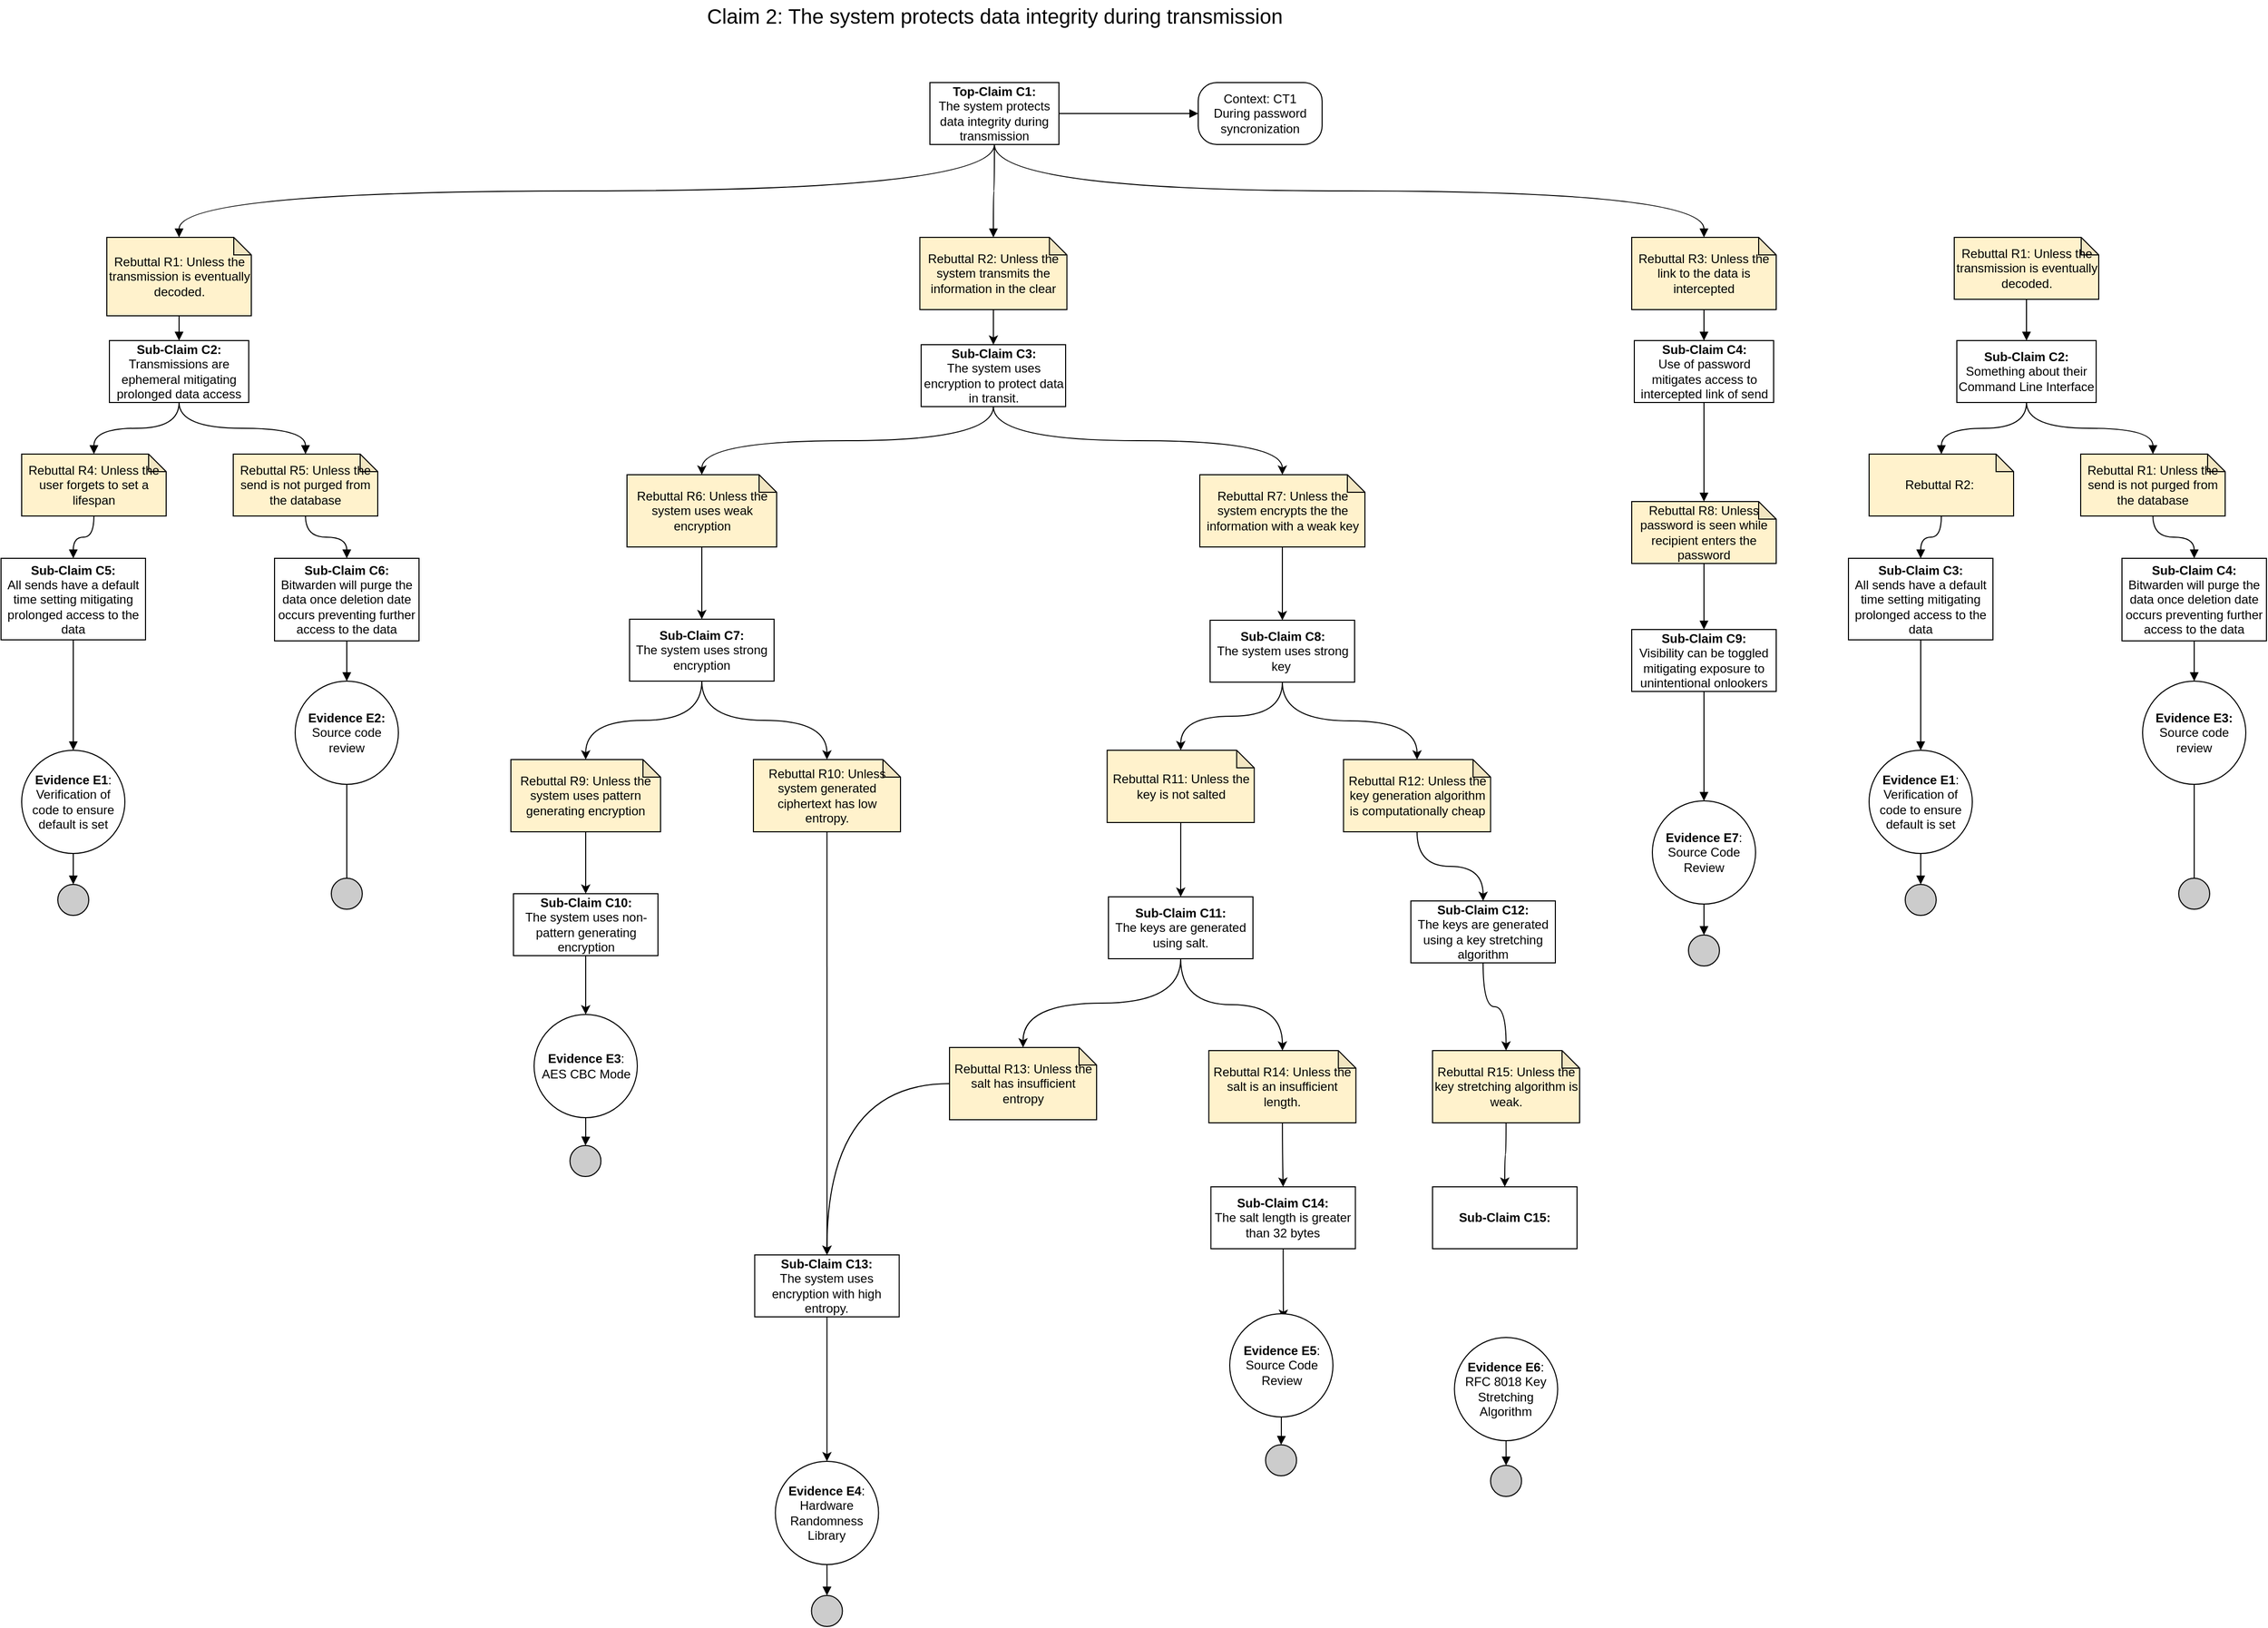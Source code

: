 <mxfile version="15.4.3" type="device"><diagram id="2RAkf9iS2bYrb-5zrusB" name="Page-1"><mxGraphModel dx="1422" dy="1805" grid="1" gridSize="10" guides="1" tooltips="1" connect="1" arrows="1" fold="1" page="1" pageScale="1" pageWidth="850" pageHeight="1100" math="0" shadow="0"><root><mxCell id="0"/><mxCell id="1" parent="0"/><mxCell id="EpLoNu7SxfJ4iQwhgqlz-4" style="edgeStyle=orthogonalEdgeStyle;rounded=0;orthogonalLoop=1;jettySize=auto;html=1;exitX=1;exitY=0.5;exitDx=0;exitDy=0;entryX=0;entryY=0.5;entryDx=0;entryDy=0;endArrow=block;endFill=1;" parent="1" source="EpLoNu7SxfJ4iQwhgqlz-2" target="EpLoNu7SxfJ4iQwhgqlz-3" edge="1"><mxGeometry relative="1" as="geometry"/></mxCell><mxCell id="EpLoNu7SxfJ4iQwhgqlz-6" value="" style="edgeStyle=orthogonalEdgeStyle;rounded=0;orthogonalLoop=1;jettySize=auto;html=1;endArrow=block;endFill=1;curved=1;entryX=0.5;entryY=0;entryDx=0;entryDy=0;entryPerimeter=0;" parent="1" source="EpLoNu7SxfJ4iQwhgqlz-2" target="cIFYcqentZwQc5G4WL5k-61" edge="1"><mxGeometry relative="1" as="geometry"><mxPoint x="1147.5" y="-726" as="targetPoint"/></mxGeometry></mxCell><mxCell id="EpLoNu7SxfJ4iQwhgqlz-2" value="&lt;b&gt;Top-Claim C1:&lt;br&gt;&lt;/b&gt;The system protects data integrity during transmission" style="rounded=0;whiteSpace=wrap;html=1;" parent="1" vertex="1"><mxGeometry x="1085" y="-866" width="125" height="60" as="geometry"/></mxCell><mxCell id="EpLoNu7SxfJ4iQwhgqlz-3" value="Context: CT1&lt;br&gt;During password syncronization" style="rounded=1;whiteSpace=wrap;html=1;arcSize=30;" parent="1" vertex="1"><mxGeometry x="1345" y="-866" width="120" height="60" as="geometry"/></mxCell><mxCell id="cIFYcqentZwQc5G4WL5k-1" style="edgeStyle=orthogonalEdgeStyle;curved=1;rounded=0;orthogonalLoop=1;jettySize=auto;html=1;endArrow=block;endFill=1;" parent="1" source="cIFYcqentZwQc5G4WL5k-2" target="cIFYcqentZwQc5G4WL5k-5" edge="1"><mxGeometry relative="1" as="geometry"/></mxCell><mxCell id="cIFYcqentZwQc5G4WL5k-2" value="Rebuttal R1: Unless the transmission is eventually decoded." style="shape=note;whiteSpace=wrap;html=1;backgroundOutline=1;darkOpacity=0.05;size=17;fillColor=#FFF2CC;" parent="1" vertex="1"><mxGeometry x="287.5" y="-716" width="140" height="76" as="geometry"/></mxCell><mxCell id="cIFYcqentZwQc5G4WL5k-3" style="edgeStyle=orthogonalEdgeStyle;curved=1;rounded=0;orthogonalLoop=1;jettySize=auto;html=1;exitX=0.5;exitY=1;exitDx=0;exitDy=0;entryX=0.5;entryY=0;entryDx=0;entryDy=0;entryPerimeter=0;endArrow=block;endFill=1;" parent="1" source="cIFYcqentZwQc5G4WL5k-5" target="cIFYcqentZwQc5G4WL5k-7" edge="1"><mxGeometry relative="1" as="geometry"/></mxCell><mxCell id="cIFYcqentZwQc5G4WL5k-4" style="edgeStyle=orthogonalEdgeStyle;curved=1;rounded=0;orthogonalLoop=1;jettySize=auto;html=1;exitX=0.5;exitY=1;exitDx=0;exitDy=0;entryX=0.5;entryY=0;entryDx=0;entryDy=0;entryPerimeter=0;endArrow=block;endFill=1;" parent="1" source="cIFYcqentZwQc5G4WL5k-5" target="cIFYcqentZwQc5G4WL5k-9" edge="1"><mxGeometry relative="1" as="geometry"/></mxCell><mxCell id="cIFYcqentZwQc5G4WL5k-5" value="&lt;b&gt;Sub-Claim C2:&lt;br&gt;&lt;/b&gt;Transmissions are ephemeral mitigating prolonged data access" style="rounded=0;whiteSpace=wrap;html=1;" parent="1" vertex="1"><mxGeometry x="290" y="-616" width="135" height="60" as="geometry"/></mxCell><mxCell id="cIFYcqentZwQc5G4WL5k-6" style="edgeStyle=orthogonalEdgeStyle;curved=1;rounded=0;orthogonalLoop=1;jettySize=auto;html=1;exitX=0.5;exitY=1;exitDx=0;exitDy=0;exitPerimeter=0;entryX=0.5;entryY=0;entryDx=0;entryDy=0;endArrow=block;endFill=1;" parent="1" source="cIFYcqentZwQc5G4WL5k-7" target="cIFYcqentZwQc5G4WL5k-12" edge="1"><mxGeometry relative="1" as="geometry"/></mxCell><mxCell id="cIFYcqentZwQc5G4WL5k-7" value="Rebuttal R4: Unless the user forgets to set a lifespan" style="shape=note;whiteSpace=wrap;html=1;backgroundOutline=1;darkOpacity=0.05;size=17;fillColor=#FFF2CC;" parent="1" vertex="1"><mxGeometry x="205" y="-506" width="140" height="60" as="geometry"/></mxCell><mxCell id="cIFYcqentZwQc5G4WL5k-8" style="edgeStyle=orthogonalEdgeStyle;curved=1;rounded=0;orthogonalLoop=1;jettySize=auto;html=1;endArrow=block;endFill=1;" parent="1" source="cIFYcqentZwQc5G4WL5k-9" target="cIFYcqentZwQc5G4WL5k-14" edge="1"><mxGeometry relative="1" as="geometry"/></mxCell><mxCell id="cIFYcqentZwQc5G4WL5k-9" value="Rebuttal R5: Unless the send is not purged from the database" style="shape=note;whiteSpace=wrap;html=1;backgroundOutline=1;darkOpacity=0.05;size=17;fillColor=#FFF2CC;" parent="1" vertex="1"><mxGeometry x="410" y="-506" width="140" height="60" as="geometry"/></mxCell><mxCell id="cIFYcqentZwQc5G4WL5k-10" style="edgeStyle=orthogonalEdgeStyle;curved=1;rounded=0;orthogonalLoop=1;jettySize=auto;html=1;exitX=0.5;exitY=1;exitDx=0;exitDy=0;entryX=0.5;entryY=0;entryDx=0;entryDy=0;endArrow=block;endFill=1;" parent="1" source="cIFYcqentZwQc5G4WL5k-12" target="cIFYcqentZwQc5G4WL5k-16" edge="1"><mxGeometry relative="1" as="geometry"/></mxCell><mxCell id="cIFYcqentZwQc5G4WL5k-12" value="&lt;b&gt;Sub-Claim C5:&lt;br&gt;&lt;/b&gt;All sends have a default time setting mitigating prolonged access to the data" style="rounded=0;whiteSpace=wrap;html=1;" parent="1" vertex="1"><mxGeometry x="185" y="-405" width="140" height="79" as="geometry"/></mxCell><mxCell id="cIFYcqentZwQc5G4WL5k-13" style="edgeStyle=orthogonalEdgeStyle;curved=1;rounded=0;orthogonalLoop=1;jettySize=auto;html=1;entryX=0.5;entryY=0;entryDx=0;entryDy=0;endArrow=block;endFill=1;" parent="1" source="cIFYcqentZwQc5G4WL5k-14" target="cIFYcqentZwQc5G4WL5k-22" edge="1"><mxGeometry relative="1" as="geometry"/></mxCell><mxCell id="cIFYcqentZwQc5G4WL5k-14" value="&lt;b&gt;Sub-Claim C6:&lt;br&gt;&lt;/b&gt;Bitwarden will purge the data once deletion date occurs preventing further access to the data" style="rounded=0;whiteSpace=wrap;html=1;" parent="1" vertex="1"><mxGeometry x="450" y="-405" width="140" height="80" as="geometry"/></mxCell><mxCell id="cIFYcqentZwQc5G4WL5k-15" style="edgeStyle=orthogonalEdgeStyle;curved=1;rounded=0;orthogonalLoop=1;jettySize=auto;html=1;entryX=0.5;entryY=0;entryDx=0;entryDy=0;endArrow=block;endFill=1;" parent="1" source="cIFYcqentZwQc5G4WL5k-16" target="cIFYcqentZwQc5G4WL5k-19" edge="1"><mxGeometry relative="1" as="geometry"/></mxCell><mxCell id="cIFYcqentZwQc5G4WL5k-16" value="&lt;b&gt;Evidence E1&lt;/b&gt;:&lt;br&gt;Verification of code to ensure default is set" style="ellipse;whiteSpace=wrap;html=1;aspect=fixed;fillColor=#ffffff;rounded=0;" parent="1" vertex="1"><mxGeometry x="205" y="-219" width="100" height="100" as="geometry"/></mxCell><mxCell id="cIFYcqentZwQc5G4WL5k-19" value="" style="ellipse;whiteSpace=wrap;html=1;aspect=fixed;fillColor=#CCCCCC;" parent="1" vertex="1"><mxGeometry x="240" y="-89" width="30" height="30" as="geometry"/></mxCell><mxCell id="cIFYcqentZwQc5G4WL5k-21" style="edgeStyle=orthogonalEdgeStyle;curved=1;rounded=0;orthogonalLoop=1;jettySize=auto;html=1;endArrow=block;endFill=1;" parent="1" source="cIFYcqentZwQc5G4WL5k-22" edge="1"><mxGeometry relative="1" as="geometry"><mxPoint x="520" y="-85" as="targetPoint"/></mxGeometry></mxCell><mxCell id="cIFYcqentZwQc5G4WL5k-22" value="&lt;b&gt;Evidence E2:&lt;/b&gt;&lt;br&gt;Source code review" style="ellipse;whiteSpace=wrap;html=1;aspect=fixed;fillColor=#ffffff;rounded=0;" parent="1" vertex="1"><mxGeometry x="470" y="-286" width="100" height="100" as="geometry"/></mxCell><mxCell id="cIFYcqentZwQc5G4WL5k-30" style="edgeStyle=orthogonalEdgeStyle;curved=1;rounded=0;orthogonalLoop=1;jettySize=auto;html=1;endArrow=block;endFill=1;" parent="1" source="cIFYcqentZwQc5G4WL5k-31" target="cIFYcqentZwQc5G4WL5k-34" edge="1"><mxGeometry relative="1" as="geometry"/></mxCell><mxCell id="cIFYcqentZwQc5G4WL5k-31" value="Rebuttal R3: Unless the link to the data is intercepted" style="shape=note;whiteSpace=wrap;html=1;backgroundOutline=1;darkOpacity=0.05;size=17;fillColor=#FFF2CC;" parent="1" vertex="1"><mxGeometry x="1765" y="-716" width="140" height="70" as="geometry"/></mxCell><mxCell id="cIFYcqentZwQc5G4WL5k-32" style="edgeStyle=orthogonalEdgeStyle;curved=1;rounded=0;orthogonalLoop=1;jettySize=auto;html=1;exitX=0.5;exitY=1;exitDx=0;exitDy=0;entryX=0.5;entryY=0;entryDx=0;entryDy=0;entryPerimeter=0;endArrow=block;endFill=1;" parent="1" source="cIFYcqentZwQc5G4WL5k-34" target="cIFYcqentZwQc5G4WL5k-36" edge="1"><mxGeometry relative="1" as="geometry"/></mxCell><mxCell id="cIFYcqentZwQc5G4WL5k-34" value="&lt;b&gt;Sub-Claim C4:&lt;br&gt;&lt;/b&gt;Use of password mitigates access to intercepted link of send" style="rounded=0;whiteSpace=wrap;html=1;" parent="1" vertex="1"><mxGeometry x="1767.5" y="-616" width="135" height="60" as="geometry"/></mxCell><mxCell id="cIFYcqentZwQc5G4WL5k-35" style="edgeStyle=orthogonalEdgeStyle;curved=1;rounded=0;orthogonalLoop=1;jettySize=auto;html=1;exitX=0.5;exitY=1;exitDx=0;exitDy=0;exitPerimeter=0;entryX=0.5;entryY=0;entryDx=0;entryDy=0;endArrow=block;endFill=1;" parent="1" source="cIFYcqentZwQc5G4WL5k-36" target="cIFYcqentZwQc5G4WL5k-41" edge="1"><mxGeometry relative="1" as="geometry"/></mxCell><mxCell id="cIFYcqentZwQc5G4WL5k-36" value="Rebuttal R8: Unless password is seen while recipient enters the password" style="shape=note;whiteSpace=wrap;html=1;backgroundOutline=1;darkOpacity=0.05;size=17;fillColor=#FFF2CC;" parent="1" vertex="1"><mxGeometry x="1765" y="-460" width="140" height="60" as="geometry"/></mxCell><mxCell id="cIFYcqentZwQc5G4WL5k-39" style="edgeStyle=orthogonalEdgeStyle;curved=1;rounded=0;orthogonalLoop=1;jettySize=auto;html=1;exitX=0.5;exitY=1;exitDx=0;exitDy=0;endArrow=block;endFill=1;entryX=0.5;entryY=0;entryDx=0;entryDy=0;" parent="1" source="cIFYcqentZwQc5G4WL5k-41" target="cIFYcqentZwQc5G4WL5k-45" edge="1"><mxGeometry relative="1" as="geometry"><mxPoint x="1820" y="-190" as="targetPoint"/></mxGeometry></mxCell><mxCell id="cIFYcqentZwQc5G4WL5k-41" value="&lt;b&gt;Sub-Claim C9:&lt;br&gt;&lt;/b&gt;Visibility can be toggled mitigating exposure to unintentional onlookers" style="rounded=0;whiteSpace=wrap;html=1;" parent="1" vertex="1"><mxGeometry x="1765" y="-336" width="140" height="60" as="geometry"/></mxCell><mxCell id="cIFYcqentZwQc5G4WL5k-44" style="edgeStyle=orthogonalEdgeStyle;curved=1;rounded=0;orthogonalLoop=1;jettySize=auto;html=1;entryX=0.5;entryY=0;entryDx=0;entryDy=0;endArrow=block;endFill=1;" parent="1" source="cIFYcqentZwQc5G4WL5k-45" target="cIFYcqentZwQc5G4WL5k-48" edge="1"><mxGeometry relative="1" as="geometry"/></mxCell><mxCell id="cIFYcqentZwQc5G4WL5k-45" value="&lt;b&gt;Evidence E7&lt;/b&gt;:&lt;br&gt;Source Code Review" style="ellipse;whiteSpace=wrap;html=1;aspect=fixed;fillColor=#ffffff;rounded=0;" parent="1" vertex="1"><mxGeometry x="1785" y="-170" width="100" height="100" as="geometry"/></mxCell><mxCell id="cIFYcqentZwQc5G4WL5k-48" value="" style="ellipse;whiteSpace=wrap;html=1;aspect=fixed;fillColor=#CCCCCC;" parent="1" vertex="1"><mxGeometry x="1820" y="-40" width="30" height="30" as="geometry"/></mxCell><mxCell id="cIFYcqentZwQc5G4WL5k-60" style="edgeStyle=orthogonalEdgeStyle;curved=1;rounded=0;orthogonalLoop=1;jettySize=auto;html=1;" parent="1" source="cIFYcqentZwQc5G4WL5k-61" target="cIFYcqentZwQc5G4WL5k-71" edge="1"><mxGeometry relative="1" as="geometry"/></mxCell><mxCell id="cIFYcqentZwQc5G4WL5k-61" value="Rebuttal R2: Unless the system transmits the information in the clear" style="shape=note;whiteSpace=wrap;html=1;backgroundOutline=1;darkOpacity=0.05;size=17;fillColor=#FFF2CC;" parent="1" vertex="1"><mxGeometry x="1075.25" y="-716" width="142.5" height="70" as="geometry"/></mxCell><mxCell id="cIFYcqentZwQc5G4WL5k-62" style="edgeStyle=orthogonalEdgeStyle;curved=1;rounded=0;orthogonalLoop=1;jettySize=auto;html=1;" parent="1" source="cIFYcqentZwQc5G4WL5k-64" target="cIFYcqentZwQc5G4WL5k-84" edge="1"><mxGeometry relative="1" as="geometry"/></mxCell><mxCell id="cIFYcqentZwQc5G4WL5k-63" style="edgeStyle=orthogonalEdgeStyle;curved=1;rounded=0;orthogonalLoop=1;jettySize=auto;html=1;entryX=0.5;entryY=0;entryDx=0;entryDy=0;entryPerimeter=0;" parent="1" source="cIFYcqentZwQc5G4WL5k-64" target="cIFYcqentZwQc5G4WL5k-86" edge="1"><mxGeometry relative="1" as="geometry"/></mxCell><mxCell id="cIFYcqentZwQc5G4WL5k-64" value="&lt;b&gt;Sub-Claim C8:&lt;br&gt;&lt;/b&gt;The system uses strong key&amp;nbsp;" style="rounded=0;whiteSpace=wrap;html=1;" parent="1" vertex="1"><mxGeometry x="1356.5" y="-345" width="140" height="60" as="geometry"/></mxCell><mxCell id="cIFYcqentZwQc5G4WL5k-65" style="edgeStyle=orthogonalEdgeStyle;curved=1;rounded=0;orthogonalLoop=1;jettySize=auto;html=1;" parent="1" source="cIFYcqentZwQc5G4WL5k-66" target="cIFYcqentZwQc5G4WL5k-68" edge="1"><mxGeometry relative="1" as="geometry"/></mxCell><mxCell id="cIFYcqentZwQc5G4WL5k-66" value="Rebuttal R10: Unless system generated ciphertext has low entropy." style="shape=note;whiteSpace=wrap;html=1;backgroundOutline=1;darkOpacity=0.05;size=17;fillColor=#FFF2CC;" parent="1" vertex="1"><mxGeometry x="914" y="-210" width="142.5" height="70" as="geometry"/></mxCell><mxCell id="cIFYcqentZwQc5G4WL5k-67" style="edgeStyle=orthogonalEdgeStyle;curved=1;rounded=0;orthogonalLoop=1;jettySize=auto;html=1;" parent="1" source="cIFYcqentZwQc5G4WL5k-68" target="cIFYcqentZwQc5G4WL5k-101" edge="1"><mxGeometry relative="1" as="geometry"/></mxCell><mxCell id="cIFYcqentZwQc5G4WL5k-68" value="&lt;b&gt;Sub-Claim C13:&lt;br&gt;&lt;/b&gt;The system uses encryption with high entropy." style="rounded=0;whiteSpace=wrap;html=1;" parent="1" vertex="1"><mxGeometry x="915.25" y="270" width="140" height="60" as="geometry"/></mxCell><mxCell id="cIFYcqentZwQc5G4WL5k-69" style="edgeStyle=orthogonalEdgeStyle;curved=1;rounded=0;orthogonalLoop=1;jettySize=auto;html=1;entryX=0.5;entryY=0;entryDx=0;entryDy=0;entryPerimeter=0;exitX=0.5;exitY=1;exitDx=0;exitDy=0;" parent="1" source="cIFYcqentZwQc5G4WL5k-71" target="cIFYcqentZwQc5G4WL5k-75" edge="1"><mxGeometry relative="1" as="geometry"><mxPoint x="1184" y="-496" as="targetPoint"/></mxGeometry></mxCell><mxCell id="cIFYcqentZwQc5G4WL5k-70" style="edgeStyle=orthogonalEdgeStyle;curved=1;rounded=0;orthogonalLoop=1;jettySize=auto;html=1;exitX=0.5;exitY=1;exitDx=0;exitDy=0;" parent="1" source="cIFYcqentZwQc5G4WL5k-71" target="cIFYcqentZwQc5G4WL5k-73" edge="1"><mxGeometry relative="1" as="geometry"/></mxCell><mxCell id="cIFYcqentZwQc5G4WL5k-71" value="&lt;b&gt;Sub-Claim C3:&lt;br&gt;&lt;/b&gt;The system uses encryption to protect data in transit." style="rounded=0;whiteSpace=wrap;html=1;" parent="1" vertex="1"><mxGeometry x="1076.5" y="-612" width="140" height="60" as="geometry"/></mxCell><mxCell id="cIFYcqentZwQc5G4WL5k-72" style="edgeStyle=orthogonalEdgeStyle;curved=1;rounded=0;orthogonalLoop=1;jettySize=auto;html=1;entryX=0.5;entryY=0;entryDx=0;entryDy=0;" parent="1" source="cIFYcqentZwQc5G4WL5k-73" target="cIFYcqentZwQc5G4WL5k-80" edge="1"><mxGeometry relative="1" as="geometry"><mxPoint x="914" y="-301" as="targetPoint"/></mxGeometry></mxCell><mxCell id="cIFYcqentZwQc5G4WL5k-73" value="Rebuttal R6: Unless the system uses weak encryption" style="shape=note;whiteSpace=wrap;html=1;backgroundOutline=1;darkOpacity=0.05;size=17;fillColor=#FFF2CC;" parent="1" vertex="1"><mxGeometry x="791.5" y="-486" width="145" height="70" as="geometry"/></mxCell><mxCell id="cIFYcqentZwQc5G4WL5k-74" style="edgeStyle=orthogonalEdgeStyle;curved=1;rounded=0;orthogonalLoop=1;jettySize=auto;html=1;" parent="1" source="cIFYcqentZwQc5G4WL5k-75" target="cIFYcqentZwQc5G4WL5k-64" edge="1"><mxGeometry relative="1" as="geometry"/></mxCell><mxCell id="cIFYcqentZwQc5G4WL5k-75" value="Rebuttal R7: Unless the system encrypts the the information with a weak key" style="shape=note;whiteSpace=wrap;html=1;backgroundOutline=1;darkOpacity=0.05;size=17;fillColor=#FFF2CC;" parent="1" vertex="1"><mxGeometry x="1346.5" y="-486" width="160" height="70" as="geometry"/></mxCell><mxCell id="cIFYcqentZwQc5G4WL5k-76" style="edgeStyle=orthogonalEdgeStyle;curved=1;rounded=0;orthogonalLoop=1;jettySize=auto;html=1;" parent="1" source="cIFYcqentZwQc5G4WL5k-77" target="cIFYcqentZwQc5G4WL5k-82" edge="1"><mxGeometry relative="1" as="geometry"/></mxCell><mxCell id="cIFYcqentZwQc5G4WL5k-77" value="Rebuttal R9: Unless the system uses pattern generating encryption" style="shape=note;whiteSpace=wrap;html=1;backgroundOutline=1;darkOpacity=0.05;size=17;fillColor=#FFF2CC;" parent="1" vertex="1"><mxGeometry x="679" y="-210" width="145" height="70" as="geometry"/></mxCell><mxCell id="cIFYcqentZwQc5G4WL5k-78" style="edgeStyle=orthogonalEdgeStyle;curved=1;rounded=0;orthogonalLoop=1;jettySize=auto;html=1;exitX=0.5;exitY=1;exitDx=0;exitDy=0;" parent="1" source="cIFYcqentZwQc5G4WL5k-80" target="cIFYcqentZwQc5G4WL5k-77" edge="1"><mxGeometry relative="1" as="geometry"/></mxCell><mxCell id="cIFYcqentZwQc5G4WL5k-79" style="edgeStyle=orthogonalEdgeStyle;curved=1;rounded=0;orthogonalLoop=1;jettySize=auto;html=1;" parent="1" source="cIFYcqentZwQc5G4WL5k-80" target="cIFYcqentZwQc5G4WL5k-66" edge="1"><mxGeometry relative="1" as="geometry"/></mxCell><mxCell id="cIFYcqentZwQc5G4WL5k-80" value="&lt;b&gt;Sub-Claim C7:&lt;br&gt;&lt;/b&gt;The system uses strong encryption" style="rounded=0;whiteSpace=wrap;html=1;" parent="1" vertex="1"><mxGeometry x="794" y="-346" width="140" height="60" as="geometry"/></mxCell><mxCell id="cIFYcqentZwQc5G4WL5k-81" style="edgeStyle=orthogonalEdgeStyle;curved=1;rounded=0;orthogonalLoop=1;jettySize=auto;html=1;entryX=0.5;entryY=0;entryDx=0;entryDy=0;" parent="1" source="cIFYcqentZwQc5G4WL5k-82" target="cIFYcqentZwQc5G4WL5k-110" edge="1"><mxGeometry relative="1" as="geometry"/></mxCell><mxCell id="cIFYcqentZwQc5G4WL5k-82" value="&lt;b&gt;Sub-Claim C10:&lt;br&gt;&lt;/b&gt;The system uses non-pattern generating encryption" style="rounded=0;whiteSpace=wrap;html=1;" parent="1" vertex="1"><mxGeometry x="681.5" y="-80" width="140" height="60" as="geometry"/></mxCell><mxCell id="cIFYcqentZwQc5G4WL5k-83" style="edgeStyle=orthogonalEdgeStyle;curved=1;rounded=0;orthogonalLoop=1;jettySize=auto;html=1;entryX=0.5;entryY=0;entryDx=0;entryDy=0;" parent="1" source="cIFYcqentZwQc5G4WL5k-84" target="cIFYcqentZwQc5G4WL5k-89" edge="1"><mxGeometry relative="1" as="geometry"><mxPoint x="1347" y="-92" as="targetPoint"/></mxGeometry></mxCell><mxCell id="cIFYcqentZwQc5G4WL5k-84" value="Rebuttal R11: Unless the key is not salted" style="shape=note;whiteSpace=wrap;html=1;backgroundOutline=1;darkOpacity=0.05;size=17;fillColor=#FFF2CC;" parent="1" vertex="1"><mxGeometry x="1256.75" y="-219" width="142.5" height="70" as="geometry"/></mxCell><mxCell id="cIFYcqentZwQc5G4WL5k-85" style="edgeStyle=orthogonalEdgeStyle;curved=1;rounded=0;orthogonalLoop=1;jettySize=auto;html=1;entryX=0.5;entryY=0;entryDx=0;entryDy=0;exitX=0.5;exitY=1;exitDx=0;exitDy=0;exitPerimeter=0;" parent="1" source="cIFYcqentZwQc5G4WL5k-86" target="cIFYcqentZwQc5G4WL5k-91" edge="1"><mxGeometry relative="1" as="geometry"/></mxCell><mxCell id="cIFYcqentZwQc5G4WL5k-86" value="Rebuttal R12: Unless the key generation algorithm is computationally cheap" style="shape=note;whiteSpace=wrap;html=1;backgroundOutline=1;darkOpacity=0.05;size=17;fillColor=#FFF2CC;" parent="1" vertex="1"><mxGeometry x="1485.75" y="-210" width="142.5" height="70" as="geometry"/></mxCell><mxCell id="cIFYcqentZwQc5G4WL5k-87" style="edgeStyle=orthogonalEdgeStyle;curved=1;rounded=0;orthogonalLoop=1;jettySize=auto;html=1;" parent="1" source="cIFYcqentZwQc5G4WL5k-89" target="cIFYcqentZwQc5G4WL5k-95" edge="1"><mxGeometry relative="1" as="geometry"/></mxCell><mxCell id="cIFYcqentZwQc5G4WL5k-88" style="edgeStyle=orthogonalEdgeStyle;curved=1;rounded=0;orthogonalLoop=1;jettySize=auto;html=1;exitX=0.5;exitY=1;exitDx=0;exitDy=0;" parent="1" source="cIFYcqentZwQc5G4WL5k-89" target="cIFYcqentZwQc5G4WL5k-99" edge="1"><mxGeometry relative="1" as="geometry"><mxPoint x="1344" y="44" as="sourcePoint"/></mxGeometry></mxCell><mxCell id="cIFYcqentZwQc5G4WL5k-89" value="&lt;b&gt;Sub-Claim C11:&lt;br&gt;&lt;/b&gt;The keys are generated using salt." style="rounded=0;whiteSpace=wrap;html=1;" parent="1" vertex="1"><mxGeometry x="1258" y="-77" width="140" height="60" as="geometry"/></mxCell><mxCell id="cIFYcqentZwQc5G4WL5k-90" style="edgeStyle=orthogonalEdgeStyle;curved=1;rounded=0;orthogonalLoop=1;jettySize=auto;html=1;" parent="1" source="cIFYcqentZwQc5G4WL5k-91" target="cIFYcqentZwQc5G4WL5k-93" edge="1"><mxGeometry relative="1" as="geometry"/></mxCell><mxCell id="cIFYcqentZwQc5G4WL5k-91" value="&lt;b&gt;Sub-Claim C12:&lt;br&gt;&lt;/b&gt;The keys are generated using a key stretching algorithm" style="rounded=0;whiteSpace=wrap;html=1;" parent="1" vertex="1"><mxGeometry x="1551" y="-73" width="140" height="60" as="geometry"/></mxCell><mxCell id="cIFYcqentZwQc5G4WL5k-92" style="edgeStyle=orthogonalEdgeStyle;curved=1;rounded=0;orthogonalLoop=1;jettySize=auto;html=1;entryX=0.5;entryY=0;entryDx=0;entryDy=0;" parent="1" source="cIFYcqentZwQc5G4WL5k-93" target="hrWEw6DmHpjN9BZUQrZ--1" edge="1"><mxGeometry relative="1" as="geometry"/></mxCell><mxCell id="cIFYcqentZwQc5G4WL5k-93" value="Rebuttal R15: Unless the key stretching algorithm is weak." style="shape=note;whiteSpace=wrap;html=1;backgroundOutline=1;darkOpacity=0.05;size=17;fillColor=#FFF2CC;" parent="1" vertex="1"><mxGeometry x="1572" y="72" width="142.5" height="70" as="geometry"/></mxCell><mxCell id="cIFYcqentZwQc5G4WL5k-94" style="edgeStyle=orthogonalEdgeStyle;curved=1;rounded=0;orthogonalLoop=1;jettySize=auto;html=1;entryX=0.5;entryY=0;entryDx=0;entryDy=0;" parent="1" source="cIFYcqentZwQc5G4WL5k-95" target="cIFYcqentZwQc5G4WL5k-97" edge="1"><mxGeometry relative="1" as="geometry"/></mxCell><mxCell id="cIFYcqentZwQc5G4WL5k-95" value="Rebuttal R14: Unless the salt is an insufficient length." style="shape=note;whiteSpace=wrap;html=1;backgroundOutline=1;darkOpacity=0.05;size=17;fillColor=#FFF2CC;" parent="1" vertex="1"><mxGeometry x="1355.25" y="72" width="142.5" height="70" as="geometry"/></mxCell><mxCell id="cIFYcqentZwQc5G4WL5k-96" style="edgeStyle=orthogonalEdgeStyle;curved=1;rounded=0;orthogonalLoop=1;jettySize=auto;html=1;entryX=0.52;entryY=0.05;entryDx=0;entryDy=0;entryPerimeter=0;" parent="1" source="cIFYcqentZwQc5G4WL5k-97" target="cIFYcqentZwQc5G4WL5k-107" edge="1"><mxGeometry relative="1" as="geometry"/></mxCell><mxCell id="cIFYcqentZwQc5G4WL5k-97" value="&lt;b&gt;Sub-Claim C14:&lt;br&gt;&lt;/b&gt;The salt length is greater than 32 bytes" style="rounded=0;whiteSpace=wrap;html=1;" parent="1" vertex="1"><mxGeometry x="1357.25" y="204" width="140" height="60" as="geometry"/></mxCell><mxCell id="cIFYcqentZwQc5G4WL5k-98" style="edgeStyle=orthogonalEdgeStyle;curved=1;rounded=0;orthogonalLoop=1;jettySize=auto;html=1;entryX=0.5;entryY=0;entryDx=0;entryDy=0;" parent="1" source="cIFYcqentZwQc5G4WL5k-99" target="cIFYcqentZwQc5G4WL5k-68" edge="1"><mxGeometry relative="1" as="geometry"/></mxCell><mxCell id="cIFYcqentZwQc5G4WL5k-99" value="Rebuttal R13: Unless the salt has insufficient entropy" style="shape=note;whiteSpace=wrap;html=1;backgroundOutline=1;darkOpacity=0.05;size=17;fillColor=#FFF2CC;" parent="1" vertex="1"><mxGeometry x="1104" y="69" width="142.5" height="70" as="geometry"/></mxCell><mxCell id="cIFYcqentZwQc5G4WL5k-100" style="edgeStyle=orthogonalEdgeStyle;curved=1;rounded=0;orthogonalLoop=1;jettySize=auto;html=1;entryX=0.5;entryY=0;entryDx=0;entryDy=0;endArrow=block;endFill=1;" parent="1" source="cIFYcqentZwQc5G4WL5k-101" target="cIFYcqentZwQc5G4WL5k-102" edge="1"><mxGeometry relative="1" as="geometry"/></mxCell><mxCell id="cIFYcqentZwQc5G4WL5k-101" value="&lt;b&gt;Evidence E4&lt;/b&gt;:&lt;br&gt;Hardware Randomness Library" style="ellipse;whiteSpace=wrap;html=1;aspect=fixed;fillColor=#ffffff;rounded=0;" parent="1" vertex="1"><mxGeometry x="935.25" y="470" width="100" height="100" as="geometry"/></mxCell><mxCell id="cIFYcqentZwQc5G4WL5k-102" value="" style="ellipse;whiteSpace=wrap;html=1;aspect=fixed;fillColor=#CCCCCC;" parent="1" vertex="1"><mxGeometry x="970.25" y="600" width="30" height="30" as="geometry"/></mxCell><mxCell id="cIFYcqentZwQc5G4WL5k-103" style="edgeStyle=orthogonalEdgeStyle;curved=1;rounded=0;orthogonalLoop=1;jettySize=auto;html=1;entryX=0.5;entryY=0;entryDx=0;entryDy=0;endArrow=block;endFill=1;" parent="1" source="cIFYcqentZwQc5G4WL5k-104" target="cIFYcqentZwQc5G4WL5k-105" edge="1"><mxGeometry relative="1" as="geometry"/></mxCell><mxCell id="cIFYcqentZwQc5G4WL5k-104" value="&lt;b&gt;Evidence E6&lt;/b&gt;:&lt;br&gt;RFC 8018 Key Stretching Algorithm" style="ellipse;whiteSpace=wrap;html=1;aspect=fixed;fillColor=#ffffff;rounded=0;" parent="1" vertex="1"><mxGeometry x="1593.25" y="350" width="100" height="100" as="geometry"/></mxCell><mxCell id="cIFYcqentZwQc5G4WL5k-105" value="" style="ellipse;whiteSpace=wrap;html=1;aspect=fixed;fillColor=#CCCCCC;" parent="1" vertex="1"><mxGeometry x="1628.25" y="474" width="30" height="30" as="geometry"/></mxCell><mxCell id="cIFYcqentZwQc5G4WL5k-106" style="edgeStyle=orthogonalEdgeStyle;curved=1;rounded=0;orthogonalLoop=1;jettySize=auto;html=1;entryX=0.5;entryY=0;entryDx=0;entryDy=0;endArrow=block;endFill=1;" parent="1" source="cIFYcqentZwQc5G4WL5k-107" target="cIFYcqentZwQc5G4WL5k-108" edge="1"><mxGeometry relative="1" as="geometry"/></mxCell><mxCell id="cIFYcqentZwQc5G4WL5k-107" value="&lt;b&gt;Evidence E5&lt;/b&gt;:&lt;br&gt;Source Code Review" style="ellipse;whiteSpace=wrap;html=1;aspect=fixed;fillColor=#ffffff;rounded=0;" parent="1" vertex="1"><mxGeometry x="1375.5" y="327" width="100" height="100" as="geometry"/></mxCell><mxCell id="cIFYcqentZwQc5G4WL5k-108" value="" style="ellipse;whiteSpace=wrap;html=1;aspect=fixed;fillColor=#CCCCCC;" parent="1" vertex="1"><mxGeometry x="1410.25" y="454" width="30" height="30" as="geometry"/></mxCell><mxCell id="cIFYcqentZwQc5G4WL5k-109" style="edgeStyle=orthogonalEdgeStyle;curved=1;rounded=0;orthogonalLoop=1;jettySize=auto;html=1;entryX=0.5;entryY=0;entryDx=0;entryDy=0;endArrow=block;endFill=1;" parent="1" source="cIFYcqentZwQc5G4WL5k-110" target="cIFYcqentZwQc5G4WL5k-111" edge="1"><mxGeometry relative="1" as="geometry"/></mxCell><mxCell id="cIFYcqentZwQc5G4WL5k-110" value="&lt;div&gt;&lt;b&gt;Evidence E3&lt;/b&gt;:&lt;/div&gt;AES CBC Mode" style="ellipse;whiteSpace=wrap;html=1;aspect=fixed;fillColor=#ffffff;rounded=0;" parent="1" vertex="1"><mxGeometry x="701.5" y="37" width="100" height="100" as="geometry"/></mxCell><mxCell id="cIFYcqentZwQc5G4WL5k-111" value="" style="ellipse;whiteSpace=wrap;html=1;aspect=fixed;fillColor=#CCCCCC;" parent="1" vertex="1"><mxGeometry x="736.25" y="164" width="30" height="30" as="geometry"/></mxCell><mxCell id="cIFYcqentZwQc5G4WL5k-113" value="" style="ellipse;whiteSpace=wrap;html=1;aspect=fixed;fillColor=#CCCCCC;" parent="1" vertex="1"><mxGeometry x="505" y="-95" width="30" height="30" as="geometry"/></mxCell><mxCell id="cIFYcqentZwQc5G4WL5k-114" value="" style="edgeStyle=orthogonalEdgeStyle;rounded=0;orthogonalLoop=1;jettySize=auto;html=1;endArrow=block;endFill=1;curved=1;entryX=0.5;entryY=0;entryDx=0;entryDy=0;entryPerimeter=0;exitX=0.5;exitY=1;exitDx=0;exitDy=0;" parent="1" source="EpLoNu7SxfJ4iQwhgqlz-2" target="cIFYcqentZwQc5G4WL5k-2" edge="1"><mxGeometry relative="1" as="geometry"><mxPoint x="1157.571" y="-796" as="sourcePoint"/><mxPoint x="1156.5" y="-706" as="targetPoint"/></mxGeometry></mxCell><mxCell id="cIFYcqentZwQc5G4WL5k-115" value="" style="edgeStyle=orthogonalEdgeStyle;rounded=0;orthogonalLoop=1;jettySize=auto;html=1;endArrow=block;endFill=1;curved=1;exitX=0.5;exitY=1;exitDx=0;exitDy=0;" parent="1" source="EpLoNu7SxfJ4iQwhgqlz-2" target="cIFYcqentZwQc5G4WL5k-31" edge="1"><mxGeometry relative="1" as="geometry"><mxPoint x="1157.5" y="-796" as="sourcePoint"/><mxPoint x="367.5" y="-706" as="targetPoint"/></mxGeometry></mxCell><mxCell id="cIFYcqentZwQc5G4WL5k-116" style="edgeStyle=orthogonalEdgeStyle;curved=1;rounded=0;orthogonalLoop=1;jettySize=auto;html=1;endArrow=block;endFill=1;" parent="1" source="cIFYcqentZwQc5G4WL5k-117" target="cIFYcqentZwQc5G4WL5k-120" edge="1"><mxGeometry relative="1" as="geometry"/></mxCell><mxCell id="cIFYcqentZwQc5G4WL5k-117" value="Rebuttal R1: Unless the transmission is eventually decoded." style="shape=note;whiteSpace=wrap;html=1;backgroundOutline=1;darkOpacity=0.05;size=17;fillColor=#FFF2CC;" parent="1" vertex="1"><mxGeometry x="2077.5" y="-716" width="140" height="60" as="geometry"/></mxCell><mxCell id="cIFYcqentZwQc5G4WL5k-118" style="edgeStyle=orthogonalEdgeStyle;curved=1;rounded=0;orthogonalLoop=1;jettySize=auto;html=1;exitX=0.5;exitY=1;exitDx=0;exitDy=0;entryX=0.5;entryY=0;entryDx=0;entryDy=0;entryPerimeter=0;endArrow=block;endFill=1;" parent="1" source="cIFYcqentZwQc5G4WL5k-120" target="cIFYcqentZwQc5G4WL5k-122" edge="1"><mxGeometry relative="1" as="geometry"/></mxCell><mxCell id="cIFYcqentZwQc5G4WL5k-119" style="edgeStyle=orthogonalEdgeStyle;curved=1;rounded=0;orthogonalLoop=1;jettySize=auto;html=1;exitX=0.5;exitY=1;exitDx=0;exitDy=0;entryX=0.5;entryY=0;entryDx=0;entryDy=0;entryPerimeter=0;endArrow=block;endFill=1;" parent="1" source="cIFYcqentZwQc5G4WL5k-120" target="cIFYcqentZwQc5G4WL5k-124" edge="1"><mxGeometry relative="1" as="geometry"/></mxCell><mxCell id="cIFYcqentZwQc5G4WL5k-120" value="&lt;b&gt;Sub-Claim C2:&lt;br&gt;&lt;/b&gt;Something about their Command Line Interface" style="rounded=0;whiteSpace=wrap;html=1;" parent="1" vertex="1"><mxGeometry x="2080" y="-616" width="135" height="60" as="geometry"/></mxCell><mxCell id="cIFYcqentZwQc5G4WL5k-121" style="edgeStyle=orthogonalEdgeStyle;curved=1;rounded=0;orthogonalLoop=1;jettySize=auto;html=1;exitX=0.5;exitY=1;exitDx=0;exitDy=0;exitPerimeter=0;entryX=0.5;entryY=0;entryDx=0;entryDy=0;endArrow=block;endFill=1;" parent="1" source="cIFYcqentZwQc5G4WL5k-122" target="cIFYcqentZwQc5G4WL5k-126" edge="1"><mxGeometry relative="1" as="geometry"/></mxCell><mxCell id="cIFYcqentZwQc5G4WL5k-122" value="Rebuttal R2:&amp;nbsp;" style="shape=note;whiteSpace=wrap;html=1;backgroundOutline=1;darkOpacity=0.05;size=17;fillColor=#FFF2CC;" parent="1" vertex="1"><mxGeometry x="1995" y="-506" width="140" height="60" as="geometry"/></mxCell><mxCell id="cIFYcqentZwQc5G4WL5k-123" style="edgeStyle=orthogonalEdgeStyle;curved=1;rounded=0;orthogonalLoop=1;jettySize=auto;html=1;endArrow=block;endFill=1;" parent="1" source="cIFYcqentZwQc5G4WL5k-124" target="cIFYcqentZwQc5G4WL5k-128" edge="1"><mxGeometry relative="1" as="geometry"/></mxCell><mxCell id="cIFYcqentZwQc5G4WL5k-124" value="Rebuttal R1: Unless the send is not purged from the database" style="shape=note;whiteSpace=wrap;html=1;backgroundOutline=1;darkOpacity=0.05;size=17;fillColor=#FFF2CC;" parent="1" vertex="1"><mxGeometry x="2200" y="-506" width="140" height="60" as="geometry"/></mxCell><mxCell id="cIFYcqentZwQc5G4WL5k-125" style="edgeStyle=orthogonalEdgeStyle;curved=1;rounded=0;orthogonalLoop=1;jettySize=auto;html=1;exitX=0.5;exitY=1;exitDx=0;exitDy=0;entryX=0.5;entryY=0;entryDx=0;entryDy=0;endArrow=block;endFill=1;" parent="1" source="cIFYcqentZwQc5G4WL5k-126" target="cIFYcqentZwQc5G4WL5k-130" edge="1"><mxGeometry relative="1" as="geometry"/></mxCell><mxCell id="cIFYcqentZwQc5G4WL5k-126" value="&lt;b&gt;Sub-Claim C3:&lt;br&gt;&lt;/b&gt;All sends have a default time setting mitigating prolonged access to the data" style="rounded=0;whiteSpace=wrap;html=1;" parent="1" vertex="1"><mxGeometry x="1975" y="-405" width="140" height="79" as="geometry"/></mxCell><mxCell id="cIFYcqentZwQc5G4WL5k-127" style="edgeStyle=orthogonalEdgeStyle;curved=1;rounded=0;orthogonalLoop=1;jettySize=auto;html=1;entryX=0.5;entryY=0;entryDx=0;entryDy=0;endArrow=block;endFill=1;" parent="1" source="cIFYcqentZwQc5G4WL5k-128" target="cIFYcqentZwQc5G4WL5k-133" edge="1"><mxGeometry relative="1" as="geometry"/></mxCell><mxCell id="cIFYcqentZwQc5G4WL5k-128" value="&lt;b&gt;Sub-Claim C4:&lt;br&gt;&lt;/b&gt;Bitwarden will purge the data once deletion date occurs preventing further access to the data" style="rounded=0;whiteSpace=wrap;html=1;" parent="1" vertex="1"><mxGeometry x="2240" y="-405" width="140" height="80" as="geometry"/></mxCell><mxCell id="cIFYcqentZwQc5G4WL5k-129" style="edgeStyle=orthogonalEdgeStyle;curved=1;rounded=0;orthogonalLoop=1;jettySize=auto;html=1;entryX=0.5;entryY=0;entryDx=0;entryDy=0;endArrow=block;endFill=1;" parent="1" source="cIFYcqentZwQc5G4WL5k-130" target="cIFYcqentZwQc5G4WL5k-131" edge="1"><mxGeometry relative="1" as="geometry"/></mxCell><mxCell id="cIFYcqentZwQc5G4WL5k-130" value="&lt;b&gt;Evidence E1&lt;/b&gt;:&lt;br&gt;Verification of code to ensure default is set" style="ellipse;whiteSpace=wrap;html=1;aspect=fixed;fillColor=#ffffff;rounded=0;" parent="1" vertex="1"><mxGeometry x="1995" y="-219" width="100" height="100" as="geometry"/></mxCell><mxCell id="cIFYcqentZwQc5G4WL5k-131" value="" style="ellipse;whiteSpace=wrap;html=1;aspect=fixed;fillColor=#CCCCCC;" parent="1" vertex="1"><mxGeometry x="2030" y="-89" width="30" height="30" as="geometry"/></mxCell><mxCell id="cIFYcqentZwQc5G4WL5k-132" style="edgeStyle=orthogonalEdgeStyle;curved=1;rounded=0;orthogonalLoop=1;jettySize=auto;html=1;endArrow=block;endFill=1;" parent="1" source="cIFYcqentZwQc5G4WL5k-133" edge="1"><mxGeometry relative="1" as="geometry"><mxPoint x="2310" y="-85" as="targetPoint"/></mxGeometry></mxCell><mxCell id="cIFYcqentZwQc5G4WL5k-133" value="&lt;b&gt;Evidence E3:&lt;/b&gt;&lt;br&gt;Source code review" style="ellipse;whiteSpace=wrap;html=1;aspect=fixed;fillColor=#ffffff;rounded=0;" parent="1" vertex="1"><mxGeometry x="2260" y="-286" width="100" height="100" as="geometry"/></mxCell><mxCell id="cIFYcqentZwQc5G4WL5k-134" value="" style="ellipse;whiteSpace=wrap;html=1;aspect=fixed;fillColor=#CCCCCC;" parent="1" vertex="1"><mxGeometry x="2295" y="-95" width="30" height="30" as="geometry"/></mxCell><mxCell id="JjWDJ-aQslMe8A6I3k8p-1" value="&lt;font style=&quot;font-size: 20px&quot;&gt;&lt;font style=&quot;font-size: 20px&quot;&gt;Claim 2: &lt;/font&gt;&lt;/font&gt;&lt;font style=&quot;font-size: 20px&quot;&gt;&lt;font style=&quot;font-size: 20px&quot;&gt;The system protects data integrity during transmission&lt;br&gt;&lt;/font&gt;&lt;/font&gt;" style="text;html=1;strokeColor=none;fillColor=none;align=center;verticalAlign=middle;whiteSpace=wrap;rounded=0;fontSize=20;" parent="1" vertex="1"><mxGeometry x="367.5" y="-946" width="1560" height="30" as="geometry"/></mxCell><mxCell id="hrWEw6DmHpjN9BZUQrZ--1" value="&lt;b&gt;Sub-Claim C15:&lt;br&gt;&lt;/b&gt;" style="rounded=0;whiteSpace=wrap;html=1;" vertex="1" parent="1"><mxGeometry x="1572" y="204" width="140" height="60" as="geometry"/></mxCell></root></mxGraphModel></diagram></mxfile>